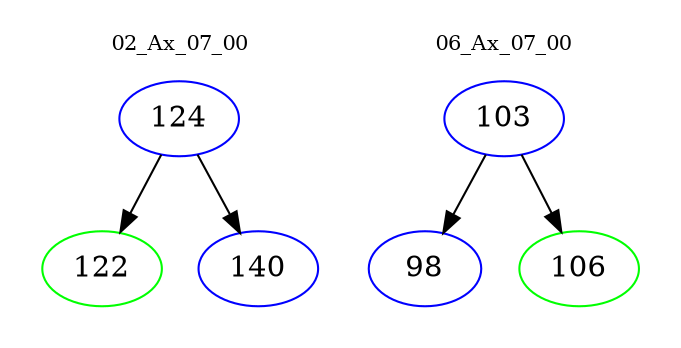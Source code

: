 digraph{
subgraph cluster_0 {
color = white
label = "02_Ax_07_00";
fontsize=10;
T0_124 [label="124", color="blue"]
T0_124 -> T0_122 [color="black"]
T0_122 [label="122", color="green"]
T0_124 -> T0_140 [color="black"]
T0_140 [label="140", color="blue"]
}
subgraph cluster_1 {
color = white
label = "06_Ax_07_00";
fontsize=10;
T1_103 [label="103", color="blue"]
T1_103 -> T1_98 [color="black"]
T1_98 [label="98", color="blue"]
T1_103 -> T1_106 [color="black"]
T1_106 [label="106", color="green"]
}
}
